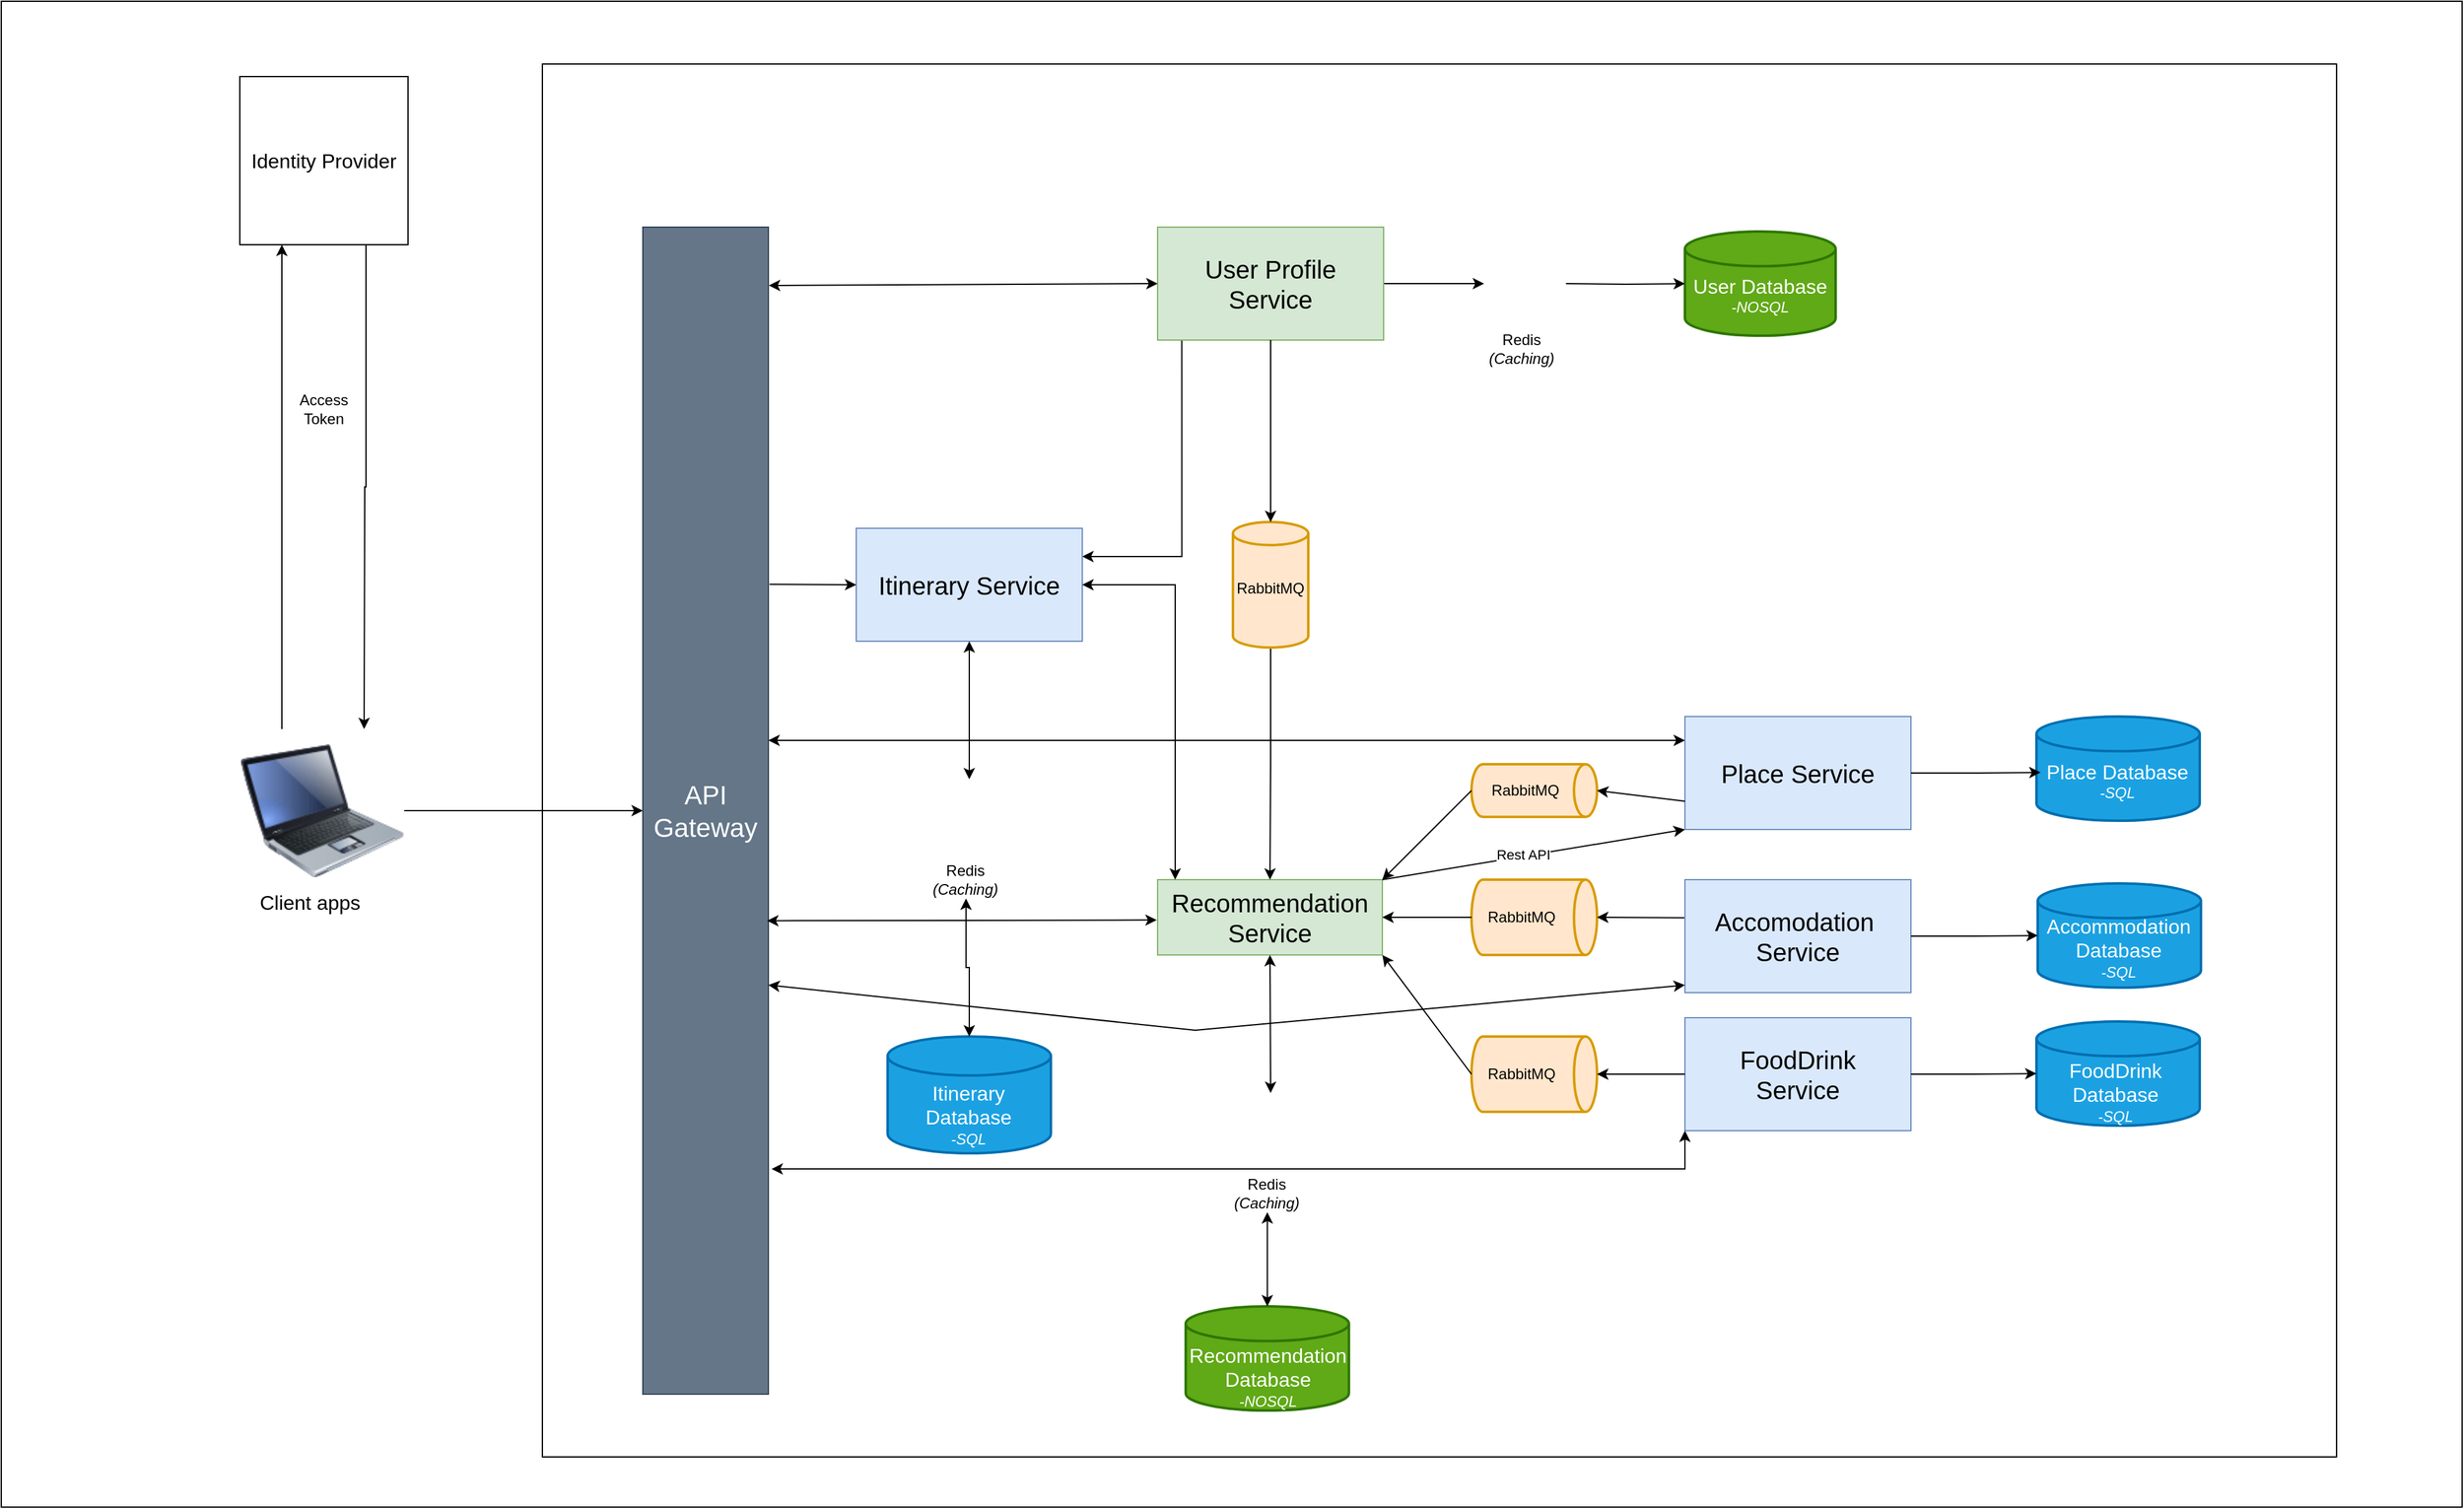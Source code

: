 <mxfile version="24.3.1" type="device">
  <diagram id="R2lEEEUBdFMjLlhIrx00" name="Page-1">
    <mxGraphModel dx="4335" dy="2020" grid="1" gridSize="10" guides="1" tooltips="1" connect="1" arrows="1" fold="1" page="1" pageScale="1" pageWidth="850" pageHeight="1100" math="0" shadow="0" extFonts="Permanent Marker^https://fonts.googleapis.com/css?family=Permanent+Marker">
      <root>
        <mxCell id="0" />
        <mxCell id="1" parent="0" />
        <mxCell id="0XWqPIprz6guR0cw4Vrd-126" value="" style="rounded=0;whiteSpace=wrap;html=1;movable=0;resizable=0;rotatable=0;deletable=0;editable=0;locked=1;connectable=0;" vertex="1" parent="1">
          <mxGeometry x="-700" y="320" width="1960" height="1200" as="geometry" />
        </mxCell>
        <mxCell id="0XWqPIprz6guR0cw4Vrd-9" value="" style="rounded=0;whiteSpace=wrap;html=1;movable=0;resizable=0;rotatable=0;deletable=0;editable=0;locked=1;connectable=0;" vertex="1" parent="1">
          <mxGeometry x="-269" y="370" width="1429" height="1110" as="geometry" />
        </mxCell>
        <mxCell id="0XWqPIprz6guR0cw4Vrd-94" style="edgeStyle=orthogonalEdgeStyle;rounded=0;orthogonalLoop=1;jettySize=auto;html=1;" edge="1" parent="1" source="0XWqPIprz6guR0cw4Vrd-2" target="0XWqPIprz6guR0cw4Vrd-5">
          <mxGeometry relative="1" as="geometry" />
        </mxCell>
        <mxCell id="0XWqPIprz6guR0cw4Vrd-99" style="edgeStyle=orthogonalEdgeStyle;rounded=0;orthogonalLoop=1;jettySize=auto;html=1;exitX=0.25;exitY=0;exitDx=0;exitDy=0;entryX=0.25;entryY=1;entryDx=0;entryDy=0;" edge="1" parent="1" source="0XWqPIprz6guR0cw4Vrd-2" target="0XWqPIprz6guR0cw4Vrd-8">
          <mxGeometry relative="1" as="geometry" />
        </mxCell>
        <mxCell id="0XWqPIprz6guR0cw4Vrd-2" value="" style="image;html=1;image=img/lib/clip_art/computers/Laptop_128x128.png" vertex="1" parent="1">
          <mxGeometry x="-509" y="900" width="130" height="130" as="geometry" />
        </mxCell>
        <mxCell id="0XWqPIprz6guR0cw4Vrd-5" value="&lt;font style=&quot;font-size: 21px;&quot;&gt;API Gateway&lt;/font&gt;" style="rounded=0;whiteSpace=wrap;html=1;fillColor=#647687;fontColor=#ffffff;strokeColor=#314354;" vertex="1" parent="1">
          <mxGeometry x="-189" y="500" width="100" height="930" as="geometry" />
        </mxCell>
        <mxCell id="0XWqPIprz6guR0cw4Vrd-6" value="&lt;font style=&quot;font-size: 16px;&quot;&gt;Client apps&lt;/font&gt;" style="text;html=1;align=center;verticalAlign=middle;whiteSpace=wrap;rounded=0;" vertex="1" parent="1">
          <mxGeometry x="-509" y="1023" width="110" height="30" as="geometry" />
        </mxCell>
        <mxCell id="0XWqPIprz6guR0cw4Vrd-100" style="edgeStyle=orthogonalEdgeStyle;rounded=0;orthogonalLoop=1;jettySize=auto;html=1;exitX=0.75;exitY=1;exitDx=0;exitDy=0;" edge="1" parent="1" source="0XWqPIprz6guR0cw4Vrd-8">
          <mxGeometry relative="1" as="geometry">
            <mxPoint x="-411" y="900" as="targetPoint" />
          </mxGeometry>
        </mxCell>
        <mxCell id="0XWqPIprz6guR0cw4Vrd-8" value="&lt;font style=&quot;font-size: 16px;&quot;&gt;Identity Provider&lt;/font&gt;" style="whiteSpace=wrap;html=1;aspect=fixed;" vertex="1" parent="1">
          <mxGeometry x="-510" y="380" width="134" height="134" as="geometry" />
        </mxCell>
        <mxCell id="0XWqPIprz6guR0cw4Vrd-44" style="edgeStyle=orthogonalEdgeStyle;rounded=0;orthogonalLoop=1;jettySize=auto;html=1;entryX=0;entryY=0.5;entryDx=0;entryDy=0;" edge="1" parent="1" source="0XWqPIprz6guR0cw4Vrd-11">
          <mxGeometry relative="1" as="geometry">
            <mxPoint x="481" y="545" as="targetPoint" />
          </mxGeometry>
        </mxCell>
        <mxCell id="0XWqPIprz6guR0cw4Vrd-112" style="edgeStyle=orthogonalEdgeStyle;rounded=0;orthogonalLoop=1;jettySize=auto;html=1;exitX=0.107;exitY=0.991;exitDx=0;exitDy=0;entryX=1;entryY=0.25;entryDx=0;entryDy=0;exitPerimeter=0;" edge="1" parent="1" source="0XWqPIprz6guR0cw4Vrd-11" target="0XWqPIprz6guR0cw4Vrd-12">
          <mxGeometry relative="1" as="geometry">
            <Array as="points">
              <mxPoint x="240" y="763" />
            </Array>
          </mxGeometry>
        </mxCell>
        <mxCell id="0XWqPIprz6guR0cw4Vrd-11" value="&lt;font style=&quot;font-size: 20px;&quot;&gt;User Profile&lt;/font&gt;&lt;div&gt;&lt;font style=&quot;font-size: 20px;&quot;&gt;Service&lt;/font&gt;&lt;/div&gt;" style="rounded=0;whiteSpace=wrap;html=1;fillColor=#d5e8d4;strokeColor=#82b366;" vertex="1" parent="1">
          <mxGeometry x="221" y="500" width="180" height="90" as="geometry" />
        </mxCell>
        <mxCell id="0XWqPIprz6guR0cw4Vrd-12" value="&lt;font style=&quot;font-size: 20px;&quot;&gt;Itinerary Service&lt;/font&gt;" style="rounded=0;whiteSpace=wrap;html=1;fillColor=#dae8fc;strokeColor=#6c8ebf;" vertex="1" parent="1">
          <mxGeometry x="-19" y="740" width="180" height="90" as="geometry" />
        </mxCell>
        <mxCell id="0XWqPIprz6guR0cw4Vrd-13" value="&lt;font style=&quot;font-size: 20px;&quot;&gt;Recommendation Service&lt;/font&gt;" style="rounded=0;whiteSpace=wrap;html=1;fillColor=#d5e8d4;strokeColor=#82b366;" vertex="1" parent="1">
          <mxGeometry x="221" y="1020" width="179" height="60" as="geometry" />
        </mxCell>
        <mxCell id="0XWqPIprz6guR0cw4Vrd-15" value="&lt;font style=&quot;font-size: 20px;&quot;&gt;FoodDrink&lt;/font&gt;&lt;div style=&quot;font-size: 20px;&quot;&gt;&lt;font style=&quot;font-size: 20px;&quot;&gt;Service&lt;/font&gt;&lt;/div&gt;" style="rounded=0;whiteSpace=wrap;html=1;fillColor=#dae8fc;strokeColor=#6c8ebf;" vertex="1" parent="1">
          <mxGeometry x="641" y="1130" width="180" height="90" as="geometry" />
        </mxCell>
        <mxCell id="0XWqPIprz6guR0cw4Vrd-16" value="&lt;div&gt;&lt;font style=&quot;font-size: 20px;&quot;&gt;Place Service&lt;/font&gt;&lt;/div&gt;" style="rounded=0;whiteSpace=wrap;html=1;fillColor=#dae8fc;strokeColor=#6c8ebf;" vertex="1" parent="1">
          <mxGeometry x="641" y="890" width="180" height="90" as="geometry" />
        </mxCell>
        <mxCell id="0XWqPIprz6guR0cw4Vrd-17" value="&lt;div style=&quot;font-size: 20px;&quot;&gt;&lt;font style=&quot;font-size: 20px;&quot;&gt;Accomodation&amp;nbsp;&lt;/font&gt;&lt;/div&gt;&lt;div style=&quot;font-size: 20px;&quot;&gt;&lt;font style=&quot;font-size: 20px;&quot;&gt;Service&lt;/font&gt;&lt;/div&gt;" style="rounded=0;whiteSpace=wrap;html=1;fillColor=#dae8fc;strokeColor=#6c8ebf;" vertex="1" parent="1">
          <mxGeometry x="641" y="1020" width="180" height="90" as="geometry" />
        </mxCell>
        <mxCell id="0XWqPIprz6guR0cw4Vrd-18" value="" style="strokeWidth=2;html=1;shape=mxgraph.flowchart.direct_data;whiteSpace=wrap;fillColor=#ffe6cc;strokeColor=#d79b00;" vertex="1" parent="1">
          <mxGeometry x="471" y="928" width="100" height="42" as="geometry" />
        </mxCell>
        <mxCell id="0XWqPIprz6guR0cw4Vrd-19" value="" style="strokeWidth=2;html=1;shape=mxgraph.flowchart.direct_data;whiteSpace=wrap;fillColor=#ffe6cc;strokeColor=#d79b00;" vertex="1" parent="1">
          <mxGeometry x="471" y="1020" width="100" height="60" as="geometry" />
        </mxCell>
        <mxCell id="0XWqPIprz6guR0cw4Vrd-20" value="" style="strokeWidth=2;html=1;shape=mxgraph.flowchart.direct_data;whiteSpace=wrap;fillColor=#ffe6cc;strokeColor=#d79b00;" vertex="1" parent="1">
          <mxGeometry x="471" y="1145" width="100" height="60" as="geometry" />
        </mxCell>
        <mxCell id="0XWqPIprz6guR0cw4Vrd-39" style="edgeStyle=orthogonalEdgeStyle;rounded=0;orthogonalLoop=1;jettySize=auto;html=1;entryX=0.5;entryY=0;entryDx=0;entryDy=0;" edge="1" parent="1" source="0XWqPIprz6guR0cw4Vrd-21" target="0XWqPIprz6guR0cw4Vrd-13">
          <mxGeometry relative="1" as="geometry" />
        </mxCell>
        <mxCell id="0XWqPIprz6guR0cw4Vrd-21" value="" style="strokeWidth=2;html=1;shape=mxgraph.flowchart.direct_data;whiteSpace=wrap;rotation=-90;fillColor=#ffe6cc;strokeColor=#d79b00;" vertex="1" parent="1">
          <mxGeometry x="261" y="755" width="100" height="60" as="geometry" />
        </mxCell>
        <mxCell id="0XWqPIprz6guR0cw4Vrd-24" value="" style="endArrow=classic;html=1;rounded=0;exitX=1.009;exitY=0.306;exitDx=0;exitDy=0;exitPerimeter=0;entryX=0;entryY=0.5;entryDx=0;entryDy=0;" edge="1" parent="1" source="0XWqPIprz6guR0cw4Vrd-5" target="0XWqPIprz6guR0cw4Vrd-12">
          <mxGeometry width="50" height="50" relative="1" as="geometry">
            <mxPoint x="-59" y="820" as="sourcePoint" />
            <mxPoint x="-9" y="770" as="targetPoint" />
          </mxGeometry>
        </mxCell>
        <mxCell id="0XWqPIprz6guR0cw4Vrd-25" value="" style="endArrow=classic;html=1;rounded=0;entryX=0;entryY=0.5;entryDx=0;entryDy=0;exitX=1.004;exitY=0.05;exitDx=0;exitDy=0;exitPerimeter=0;startArrow=classic;startFill=1;" edge="1" parent="1" source="0XWqPIprz6guR0cw4Vrd-5" target="0XWqPIprz6guR0cw4Vrd-11">
          <mxGeometry width="50" height="50" relative="1" as="geometry">
            <mxPoint x="-79" y="540" as="sourcePoint" />
            <mxPoint x="151" y="770" as="targetPoint" />
          </mxGeometry>
        </mxCell>
        <mxCell id="0XWqPIprz6guR0cw4Vrd-28" value="" style="endArrow=classic;html=1;rounded=0;exitX=0.99;exitY=0.778;exitDx=0;exitDy=0;exitPerimeter=0;entryX=-0.004;entryY=0.613;entryDx=0;entryDy=0;entryPerimeter=0;startArrow=classic;startFill=1;" edge="1" parent="1">
          <mxGeometry width="50" height="50" relative="1" as="geometry">
            <mxPoint x="-90" y="1052.72" as="sourcePoint" />
            <mxPoint x="220.28" y="1052.17" as="targetPoint" />
          </mxGeometry>
        </mxCell>
        <mxCell id="0XWqPIprz6guR0cw4Vrd-30" value="" style="endArrow=none;html=1;rounded=0;entryX=0;entryY=0.5;entryDx=0;entryDy=0;entryPerimeter=0;exitX=1;exitY=0;exitDx=0;exitDy=0;startArrow=classic;startFill=1;endFill=0;" edge="1" parent="1" source="0XWqPIprz6guR0cw4Vrd-13" target="0XWqPIprz6guR0cw4Vrd-18">
          <mxGeometry width="50" height="50" relative="1" as="geometry">
            <mxPoint x="391" y="980" as="sourcePoint" />
            <mxPoint x="441" y="930" as="targetPoint" />
          </mxGeometry>
        </mxCell>
        <mxCell id="0XWqPIprz6guR0cw4Vrd-31" value="" style="endArrow=none;html=1;rounded=0;exitX=1;exitY=0.5;exitDx=0;exitDy=0;startArrow=classic;startFill=1;endFill=0;" edge="1" parent="1" source="0XWqPIprz6guR0cw4Vrd-13">
          <mxGeometry width="50" height="50" relative="1" as="geometry">
            <mxPoint x="211" y="1040" as="sourcePoint" />
            <mxPoint x="471" y="1050" as="targetPoint" />
          </mxGeometry>
        </mxCell>
        <mxCell id="0XWqPIprz6guR0cw4Vrd-32" value="" style="endArrow=none;html=1;rounded=0;exitX=1;exitY=1;exitDx=0;exitDy=0;entryX=0;entryY=0.5;entryDx=0;entryDy=0;entryPerimeter=0;startArrow=classic;startFill=1;endFill=0;" edge="1" parent="1" source="0XWqPIprz6guR0cw4Vrd-13" target="0XWqPIprz6guR0cw4Vrd-20">
          <mxGeometry width="50" height="50" relative="1" as="geometry">
            <mxPoint x="281" y="1230" as="sourcePoint" />
            <mxPoint x="331" y="1180" as="targetPoint" />
          </mxGeometry>
        </mxCell>
        <mxCell id="0XWqPIprz6guR0cw4Vrd-35" value="" style="endArrow=none;html=1;rounded=0;exitX=1;exitY=0.5;exitDx=0;exitDy=0;exitPerimeter=0;entryX=0;entryY=0.75;entryDx=0;entryDy=0;startArrow=classic;startFill=1;endFill=0;" edge="1" parent="1" source="0XWqPIprz6guR0cw4Vrd-18" target="0XWqPIprz6guR0cw4Vrd-16">
          <mxGeometry width="50" height="50" relative="1" as="geometry">
            <mxPoint x="121" y="940" as="sourcePoint" />
            <mxPoint x="171" y="890" as="targetPoint" />
          </mxGeometry>
        </mxCell>
        <mxCell id="0XWqPIprz6guR0cw4Vrd-36" value="" style="endArrow=none;html=1;rounded=0;exitX=1;exitY=0.5;exitDx=0;exitDy=0;exitPerimeter=0;entryX=-0.003;entryY=0.337;entryDx=0;entryDy=0;entryPerimeter=0;startArrow=classic;startFill=1;endFill=0;" edge="1" parent="1" source="0XWqPIprz6guR0cw4Vrd-19" target="0XWqPIprz6guR0cw4Vrd-17">
          <mxGeometry width="50" height="50" relative="1" as="geometry">
            <mxPoint x="581" y="1035" as="sourcePoint" />
            <mxPoint x="651" y="1035" as="targetPoint" />
          </mxGeometry>
        </mxCell>
        <mxCell id="0XWqPIprz6guR0cw4Vrd-37" value="" style="endArrow=none;html=1;rounded=0;exitX=1;exitY=0.5;exitDx=0;exitDy=0;exitPerimeter=0;entryX=0;entryY=0.5;entryDx=0;entryDy=0;startArrow=classic;startFill=1;endFill=0;" edge="1" parent="1" source="0XWqPIprz6guR0cw4Vrd-20" target="0XWqPIprz6guR0cw4Vrd-15">
          <mxGeometry width="50" height="50" relative="1" as="geometry">
            <mxPoint x="581" y="1055" as="sourcePoint" />
            <mxPoint x="651" y="1055" as="targetPoint" />
          </mxGeometry>
        </mxCell>
        <mxCell id="0XWqPIprz6guR0cw4Vrd-38" style="edgeStyle=orthogonalEdgeStyle;rounded=0;orthogonalLoop=1;jettySize=auto;html=1;entryX=1;entryY=0.5;entryDx=0;entryDy=0;entryPerimeter=0;" edge="1" parent="1" source="0XWqPIprz6guR0cw4Vrd-11" target="0XWqPIprz6guR0cw4Vrd-21">
          <mxGeometry relative="1" as="geometry" />
        </mxCell>
        <mxCell id="0XWqPIprz6guR0cw4Vrd-40" value="RabbitMQ" style="text;html=1;align=center;verticalAlign=middle;whiteSpace=wrap;rounded=0;" vertex="1" parent="1">
          <mxGeometry x="281" y="773" width="60" height="30" as="geometry" />
        </mxCell>
        <mxCell id="0XWqPIprz6guR0cw4Vrd-41" value="RabbitMQ" style="text;html=1;align=center;verticalAlign=middle;whiteSpace=wrap;rounded=0;" vertex="1" parent="1">
          <mxGeometry x="483.63" y="934" width="60" height="30" as="geometry" />
        </mxCell>
        <mxCell id="0XWqPIprz6guR0cw4Vrd-42" value="RabbitMQ" style="text;html=1;align=center;verticalAlign=middle;whiteSpace=wrap;rounded=0;" vertex="1" parent="1">
          <mxGeometry x="481" y="1035" width="60" height="30" as="geometry" />
        </mxCell>
        <mxCell id="0XWqPIprz6guR0cw4Vrd-43" value="RabbitMQ" style="text;html=1;align=center;verticalAlign=middle;whiteSpace=wrap;rounded=0;" vertex="1" parent="1">
          <mxGeometry x="481" y="1160" width="60" height="30" as="geometry" />
        </mxCell>
        <mxCell id="0XWqPIprz6guR0cw4Vrd-52" value="" style="group" vertex="1" connectable="0" parent="1">
          <mxGeometry x="641" y="503.49" width="120" height="83.03" as="geometry" />
        </mxCell>
        <mxCell id="0XWqPIprz6guR0cw4Vrd-50" value="" style="strokeWidth=2;html=1;shape=mxgraph.flowchart.database;whiteSpace=wrap;fillColor=#60a917;fontColor=#ffffff;strokeColor=#2D7600;" vertex="1" parent="0XWqPIprz6guR0cw4Vrd-52">
          <mxGeometry width="120" height="83.03" as="geometry" />
        </mxCell>
        <mxCell id="0XWqPIprz6guR0cw4Vrd-51" value="&lt;font color=&quot;#ffffff&quot; style=&quot;font-size: 16px;&quot;&gt;User Database&lt;/font&gt;&lt;div&gt;&lt;i&gt;&lt;font color=&quot;#ffffff&quot;&gt;-NOSQL&lt;/font&gt;&lt;/i&gt;&lt;/div&gt;" style="text;html=1;align=center;verticalAlign=middle;whiteSpace=wrap;rounded=0;" vertex="1" parent="0XWqPIprz6guR0cw4Vrd-52">
          <mxGeometry x="5" y="23.03" width="110" height="55" as="geometry" />
        </mxCell>
        <mxCell id="0XWqPIprz6guR0cw4Vrd-53" style="edgeStyle=orthogonalEdgeStyle;rounded=0;orthogonalLoop=1;jettySize=auto;html=1;entryX=0;entryY=0.5;entryDx=0;entryDy=0;entryPerimeter=0;" edge="1" parent="1" target="0XWqPIprz6guR0cw4Vrd-50">
          <mxGeometry relative="1" as="geometry">
            <mxPoint x="546.25" y="545" as="sourcePoint" />
          </mxGeometry>
        </mxCell>
        <mxCell id="0XWqPIprz6guR0cw4Vrd-58" value="" style="group" vertex="1" connectable="0" parent="1">
          <mxGeometry x="922" y="1023" width="130" height="83.03" as="geometry" />
        </mxCell>
        <mxCell id="0XWqPIprz6guR0cw4Vrd-59" value="" style="strokeWidth=2;html=1;shape=mxgraph.flowchart.database;whiteSpace=wrap;fillColor=#1ba1e2;fontColor=#ffffff;strokeColor=#006EAF;" vertex="1" parent="0XWqPIprz6guR0cw4Vrd-58">
          <mxGeometry width="130" height="83.03" as="geometry" />
        </mxCell>
        <mxCell id="0XWqPIprz6guR0cw4Vrd-60" value="&lt;font color=&quot;#ffffff&quot; style=&quot;font-size: 16px;&quot;&gt;Accommodation Database&lt;/font&gt;&lt;div&gt;&lt;i&gt;&lt;font color=&quot;#ffffff&quot;&gt;-SQL&lt;/font&gt;&lt;/i&gt;&lt;/div&gt;" style="text;html=1;align=center;verticalAlign=middle;whiteSpace=wrap;rounded=0;" vertex="1" parent="0XWqPIprz6guR0cw4Vrd-58">
          <mxGeometry x="5.417" y="23.03" width="119.167" height="55" as="geometry" />
        </mxCell>
        <mxCell id="0XWqPIprz6guR0cw4Vrd-61" value="" style="group" vertex="1" connectable="0" parent="1">
          <mxGeometry x="921" y="1133" width="130" height="83.03" as="geometry" />
        </mxCell>
        <mxCell id="0XWqPIprz6guR0cw4Vrd-62" value="" style="strokeWidth=2;html=1;shape=mxgraph.flowchart.database;whiteSpace=wrap;fillColor=#1ba1e2;fontColor=#ffffff;strokeColor=#006EAF;" vertex="1" parent="0XWqPIprz6guR0cw4Vrd-61">
          <mxGeometry width="130" height="83.03" as="geometry" />
        </mxCell>
        <mxCell id="0XWqPIprz6guR0cw4Vrd-63" value="&lt;font color=&quot;#ffffff&quot; style=&quot;font-size: 16px;&quot;&gt;FoodDrink Database&lt;/font&gt;&lt;div&gt;&lt;i&gt;&lt;font color=&quot;#ffffff&quot;&gt;-SQL&lt;/font&gt;&lt;/i&gt;&lt;/div&gt;" style="text;html=1;align=center;verticalAlign=middle;whiteSpace=wrap;rounded=0;" vertex="1" parent="0XWqPIprz6guR0cw4Vrd-61">
          <mxGeometry x="4.643" y="28.03" width="116.071" height="55" as="geometry" />
        </mxCell>
        <mxCell id="0XWqPIprz6guR0cw4Vrd-68" value="" style="group" vertex="1" connectable="0" parent="1">
          <mxGeometry x="921" y="890" width="130" height="83.03" as="geometry" />
        </mxCell>
        <mxCell id="0XWqPIprz6guR0cw4Vrd-69" value="" style="strokeWidth=2;html=1;shape=mxgraph.flowchart.database;whiteSpace=wrap;fillColor=#1ba1e2;fontColor=#ffffff;strokeColor=#006EAF;" vertex="1" parent="0XWqPIprz6guR0cw4Vrd-68">
          <mxGeometry width="130" height="83.03" as="geometry" />
        </mxCell>
        <mxCell id="0XWqPIprz6guR0cw4Vrd-70" value="&lt;font color=&quot;#ffffff&quot; style=&quot;font-size: 16px;&quot;&gt;Place Database&lt;/font&gt;&lt;div&gt;&lt;i&gt;&lt;font color=&quot;#ffffff&quot;&gt;-SQL&lt;/font&gt;&lt;/i&gt;&lt;/div&gt;" style="text;html=1;align=center;verticalAlign=middle;whiteSpace=wrap;rounded=0;" vertex="1" parent="0XWqPIprz6guR0cw4Vrd-68">
          <mxGeometry x="5.417" y="23.03" width="119.167" height="55" as="geometry" />
        </mxCell>
        <mxCell id="0XWqPIprz6guR0cw4Vrd-71" style="edgeStyle=orthogonalEdgeStyle;rounded=0;orthogonalLoop=1;jettySize=auto;html=1;entryX=-0.018;entryY=0.391;entryDx=0;entryDy=0;entryPerimeter=0;" edge="1" parent="1" source="0XWqPIprz6guR0cw4Vrd-16" target="0XWqPIprz6guR0cw4Vrd-70">
          <mxGeometry relative="1" as="geometry" />
        </mxCell>
        <mxCell id="0XWqPIprz6guR0cw4Vrd-72" style="edgeStyle=orthogonalEdgeStyle;rounded=0;orthogonalLoop=1;jettySize=auto;html=1;entryX=0;entryY=0.5;entryDx=0;entryDy=0;entryPerimeter=0;" edge="1" parent="1" source="0XWqPIprz6guR0cw4Vrd-17" target="0XWqPIprz6guR0cw4Vrd-59">
          <mxGeometry relative="1" as="geometry" />
        </mxCell>
        <mxCell id="0XWqPIprz6guR0cw4Vrd-73" style="edgeStyle=orthogonalEdgeStyle;rounded=0;orthogonalLoop=1;jettySize=auto;html=1;entryX=0;entryY=0.5;entryDx=0;entryDy=0;entryPerimeter=0;" edge="1" parent="1" source="0XWqPIprz6guR0cw4Vrd-15" target="0XWqPIprz6guR0cw4Vrd-62">
          <mxGeometry relative="1" as="geometry" />
        </mxCell>
        <mxCell id="0XWqPIprz6guR0cw4Vrd-75" value="" style="endArrow=classic;html=1;rounded=0;exitX=0;exitY=1;exitDx=0;exitDy=0;startArrow=classic;startFill=1;" edge="1" parent="1">
          <mxGeometry width="50" height="50" relative="1" as="geometry">
            <mxPoint x="641" y="909" as="sourcePoint" />
            <mxPoint x="-89" y="909" as="targetPoint" />
          </mxGeometry>
        </mxCell>
        <mxCell id="0XWqPIprz6guR0cw4Vrd-76" value="" style="endArrow=classic;html=1;rounded=0;exitX=0;exitY=1;exitDx=0;exitDy=0;startArrow=classic;startFill=1;" edge="1" parent="1">
          <mxGeometry width="50" height="50" relative="1" as="geometry">
            <mxPoint x="641" y="1104" as="sourcePoint" />
            <mxPoint x="-89" y="1104" as="targetPoint" />
            <Array as="points">
              <mxPoint x="251" y="1140" />
            </Array>
          </mxGeometry>
        </mxCell>
        <mxCell id="0XWqPIprz6guR0cw4Vrd-78" style="edgeStyle=orthogonalEdgeStyle;rounded=0;orthogonalLoop=1;jettySize=auto;html=1;exitX=0.5;exitY=1;exitDx=0;exitDy=0;" edge="1" parent="1" source="0XWqPIprz6guR0cw4Vrd-15" target="0XWqPIprz6guR0cw4Vrd-15">
          <mxGeometry relative="1" as="geometry" />
        </mxCell>
        <mxCell id="0XWqPIprz6guR0cw4Vrd-80" style="edgeStyle=orthogonalEdgeStyle;rounded=0;orthogonalLoop=1;jettySize=auto;html=1;exitX=0;exitY=1;exitDx=0;exitDy=0;startArrow=classic;startFill=1;entryX=1.025;entryY=0.807;entryDx=0;entryDy=0;entryPerimeter=0;" edge="1" parent="1" source="0XWqPIprz6guR0cw4Vrd-15" target="0XWqPIprz6guR0cw4Vrd-5">
          <mxGeometry relative="1" as="geometry">
            <mxPoint x="-79" y="1250" as="targetPoint" />
            <Array as="points">
              <mxPoint x="641" y="1250" />
            </Array>
          </mxGeometry>
        </mxCell>
        <mxCell id="0XWqPIprz6guR0cw4Vrd-82" value="" style="strokeWidth=2;html=1;shape=mxgraph.flowchart.database;whiteSpace=wrap;fillColor=#60a917;fontColor=#ffffff;strokeColor=#2D7600;" vertex="1" parent="1">
          <mxGeometry x="243.38" y="1360" width="130" height="83.03" as="geometry" />
        </mxCell>
        <mxCell id="0XWqPIprz6guR0cw4Vrd-83" value="&lt;font color=&quot;#ffffff&quot; style=&quot;font-size: 16px;&quot;&gt;Recommendation&lt;/font&gt;&lt;div&gt;&lt;font color=&quot;#ffffff&quot; style=&quot;font-size: 16px;&quot;&gt;Database&lt;/font&gt;&lt;div&gt;&lt;i&gt;&lt;font color=&quot;#ffffff&quot;&gt;-NOSQL&lt;/font&gt;&lt;/i&gt;&lt;/div&gt;&lt;/div&gt;" style="text;html=1;align=center;verticalAlign=middle;whiteSpace=wrap;rounded=0;" vertex="1" parent="1">
          <mxGeometry x="254" y="1388.03" width="110" height="55" as="geometry" />
        </mxCell>
        <mxCell id="0XWqPIprz6guR0cw4Vrd-85" value="" style="endArrow=classic;html=1;rounded=0;entryX=0.5;entryY=1;entryDx=0;entryDy=0;startArrow=classic;startFill=1;exitX=0.5;exitY=0;exitDx=0;exitDy=0;" edge="1" parent="1" source="0XWqPIprz6guR0cw4Vrd-119" target="0XWqPIprz6guR0cw4Vrd-13">
          <mxGeometry width="50" height="50" relative="1" as="geometry">
            <mxPoint x="310" y="1180" as="sourcePoint" />
            <mxPoint x="321" y="1100" as="targetPoint" />
          </mxGeometry>
        </mxCell>
        <mxCell id="0XWqPIprz6guR0cw4Vrd-88" value="" style="endArrow=classic;startArrow=classic;html=1;rounded=0;exitX=1;exitY=0.5;exitDx=0;exitDy=0;entryX=0;entryY=0;entryDx=0;entryDy=0;" edge="1" parent="1" source="0XWqPIprz6guR0cw4Vrd-12">
          <mxGeometry width="50" height="50" relative="1" as="geometry">
            <mxPoint x="175" y="785" as="sourcePoint" />
            <mxPoint x="235" y="1020" as="targetPoint" />
            <Array as="points">
              <mxPoint x="235" y="785" />
            </Array>
          </mxGeometry>
        </mxCell>
        <mxCell id="0XWqPIprz6guR0cw4Vrd-90" value="" style="group" vertex="1" connectable="0" parent="1">
          <mxGeometry x="6" y="1145" width="130" height="93.03" as="geometry" />
        </mxCell>
        <mxCell id="0XWqPIprz6guR0cw4Vrd-91" value="" style="strokeWidth=2;html=1;shape=mxgraph.flowchart.database;whiteSpace=wrap;fillColor=#1ba1e2;fontColor=#ffffff;strokeColor=#006EAF;" vertex="1" parent="0XWqPIprz6guR0cw4Vrd-90">
          <mxGeometry width="130" height="93.03" as="geometry" />
        </mxCell>
        <mxCell id="0XWqPIprz6guR0cw4Vrd-92" value="&lt;font color=&quot;#ffffff&quot; style=&quot;font-size: 16px;&quot;&gt;Itinerary Database&lt;/font&gt;&lt;div&gt;&lt;i&gt;&lt;font color=&quot;#ffffff&quot;&gt;-SQL&lt;/font&gt;&lt;/i&gt;&lt;/div&gt;" style="text;html=1;align=center;verticalAlign=middle;whiteSpace=wrap;rounded=0;" vertex="1" parent="0XWqPIprz6guR0cw4Vrd-90">
          <mxGeometry x="5.417" y="31.404" width="119.167" height="61.624" as="geometry" />
        </mxCell>
        <mxCell id="0XWqPIprz6guR0cw4Vrd-93" style="edgeStyle=orthogonalEdgeStyle;rounded=0;orthogonalLoop=1;jettySize=auto;html=1;startArrow=classic;startFill=1;entryX=0.5;entryY=0;entryDx=0;entryDy=0;" edge="1" parent="1" source="0XWqPIprz6guR0cw4Vrd-12" target="0XWqPIprz6guR0cw4Vrd-116">
          <mxGeometry relative="1" as="geometry">
            <mxPoint x="70" y="890" as="targetPoint" />
          </mxGeometry>
        </mxCell>
        <mxCell id="0XWqPIprz6guR0cw4Vrd-103" value="Access&lt;div&gt;Token&lt;/div&gt;" style="text;html=1;align=center;verticalAlign=middle;whiteSpace=wrap;rounded=0;" vertex="1" parent="1">
          <mxGeometry x="-473" y="630" width="60" height="30" as="geometry" />
        </mxCell>
        <mxCell id="0XWqPIprz6guR0cw4Vrd-105" value="" style="shape=image;verticalLabelPosition=bottom;labelBackgroundColor=default;verticalAlign=top;aspect=fixed;imageAspect=0;image=https://www.stackery.io/assets/images/posts/redis-cache-cluster-support/featured.svg;" vertex="1" parent="1">
          <mxGeometry x="481" y="516.97" width="65.25" height="56.06" as="geometry" />
        </mxCell>
        <mxCell id="0XWqPIprz6guR0cw4Vrd-106" value="Redis&lt;div&gt;&lt;i&gt;(Caching)&lt;/i&gt;&lt;/div&gt;" style="text;html=1;align=center;verticalAlign=middle;whiteSpace=wrap;rounded=0;" vertex="1" parent="1">
          <mxGeometry x="481" y="582" width="60" height="30" as="geometry" />
        </mxCell>
        <mxCell id="0XWqPIprz6guR0cw4Vrd-116" value="" style="shape=image;verticalLabelPosition=bottom;labelBackgroundColor=default;verticalAlign=top;aspect=fixed;imageAspect=0;image=https://www.stackery.io/assets/images/posts/redis-cache-cluster-support/featured.svg;" vertex="1" parent="1">
          <mxGeometry x="38.38" y="939.97" width="65.25" height="56.06" as="geometry" />
        </mxCell>
        <mxCell id="0XWqPIprz6guR0cw4Vrd-117" value="Redis&lt;div&gt;&lt;i&gt;(Caching)&lt;/i&gt;&lt;/div&gt;" style="text;html=1;align=center;verticalAlign=middle;whiteSpace=wrap;rounded=0;" vertex="1" parent="1">
          <mxGeometry x="38.38" y="1005" width="60" height="30" as="geometry" />
        </mxCell>
        <mxCell id="0XWqPIprz6guR0cw4Vrd-118" style="edgeStyle=orthogonalEdgeStyle;rounded=0;orthogonalLoop=1;jettySize=auto;html=1;entryX=0.5;entryY=0;entryDx=0;entryDy=0;entryPerimeter=0;startArrow=classic;startFill=1;" edge="1" parent="1" source="0XWqPIprz6guR0cw4Vrd-117" target="0XWqPIprz6guR0cw4Vrd-91">
          <mxGeometry relative="1" as="geometry" />
        </mxCell>
        <mxCell id="0XWqPIprz6guR0cw4Vrd-119" value="" style="shape=image;verticalLabelPosition=bottom;labelBackgroundColor=default;verticalAlign=top;aspect=fixed;imageAspect=0;image=https://www.stackery.io/assets/images/posts/redis-cache-cluster-support/featured.svg;" vertex="1" parent="1">
          <mxGeometry x="278.38" y="1190" width="65.25" height="56.06" as="geometry" />
        </mxCell>
        <mxCell id="0XWqPIprz6guR0cw4Vrd-123" style="edgeStyle=orthogonalEdgeStyle;rounded=0;orthogonalLoop=1;jettySize=auto;html=1;exitX=0.5;exitY=1;exitDx=0;exitDy=0;startArrow=classic;startFill=1;" edge="1" parent="1" source="0XWqPIprz6guR0cw4Vrd-120" target="0XWqPIprz6guR0cw4Vrd-82">
          <mxGeometry relative="1" as="geometry" />
        </mxCell>
        <mxCell id="0XWqPIprz6guR0cw4Vrd-120" value="Redis&lt;div&gt;&lt;i&gt;(Caching)&lt;/i&gt;&lt;/div&gt;" style="text;html=1;align=center;verticalAlign=middle;whiteSpace=wrap;rounded=0;" vertex="1" parent="1">
          <mxGeometry x="278.38" y="1255.03" width="60" height="30" as="geometry" />
        </mxCell>
        <mxCell id="0XWqPIprz6guR0cw4Vrd-124" value="" style="endArrow=classic;html=1;rounded=0;exitX=1;exitY=0;exitDx=0;exitDy=0;entryX=0;entryY=1;entryDx=0;entryDy=0;" edge="1" parent="1" source="0XWqPIprz6guR0cw4Vrd-13" target="0XWqPIprz6guR0cw4Vrd-16">
          <mxGeometry width="50" height="50" relative="1" as="geometry">
            <mxPoint x="420" y="1040" as="sourcePoint" />
            <mxPoint x="470" y="990" as="targetPoint" />
          </mxGeometry>
        </mxCell>
        <mxCell id="0XWqPIprz6guR0cw4Vrd-125" value="Rest API" style="edgeLabel;html=1;align=center;verticalAlign=middle;resizable=0;points=[];" vertex="1" connectable="0" parent="0XWqPIprz6guR0cw4Vrd-124">
          <mxGeometry x="-0.068" y="2" relative="1" as="geometry">
            <mxPoint as="offset" />
          </mxGeometry>
        </mxCell>
      </root>
    </mxGraphModel>
  </diagram>
</mxfile>
